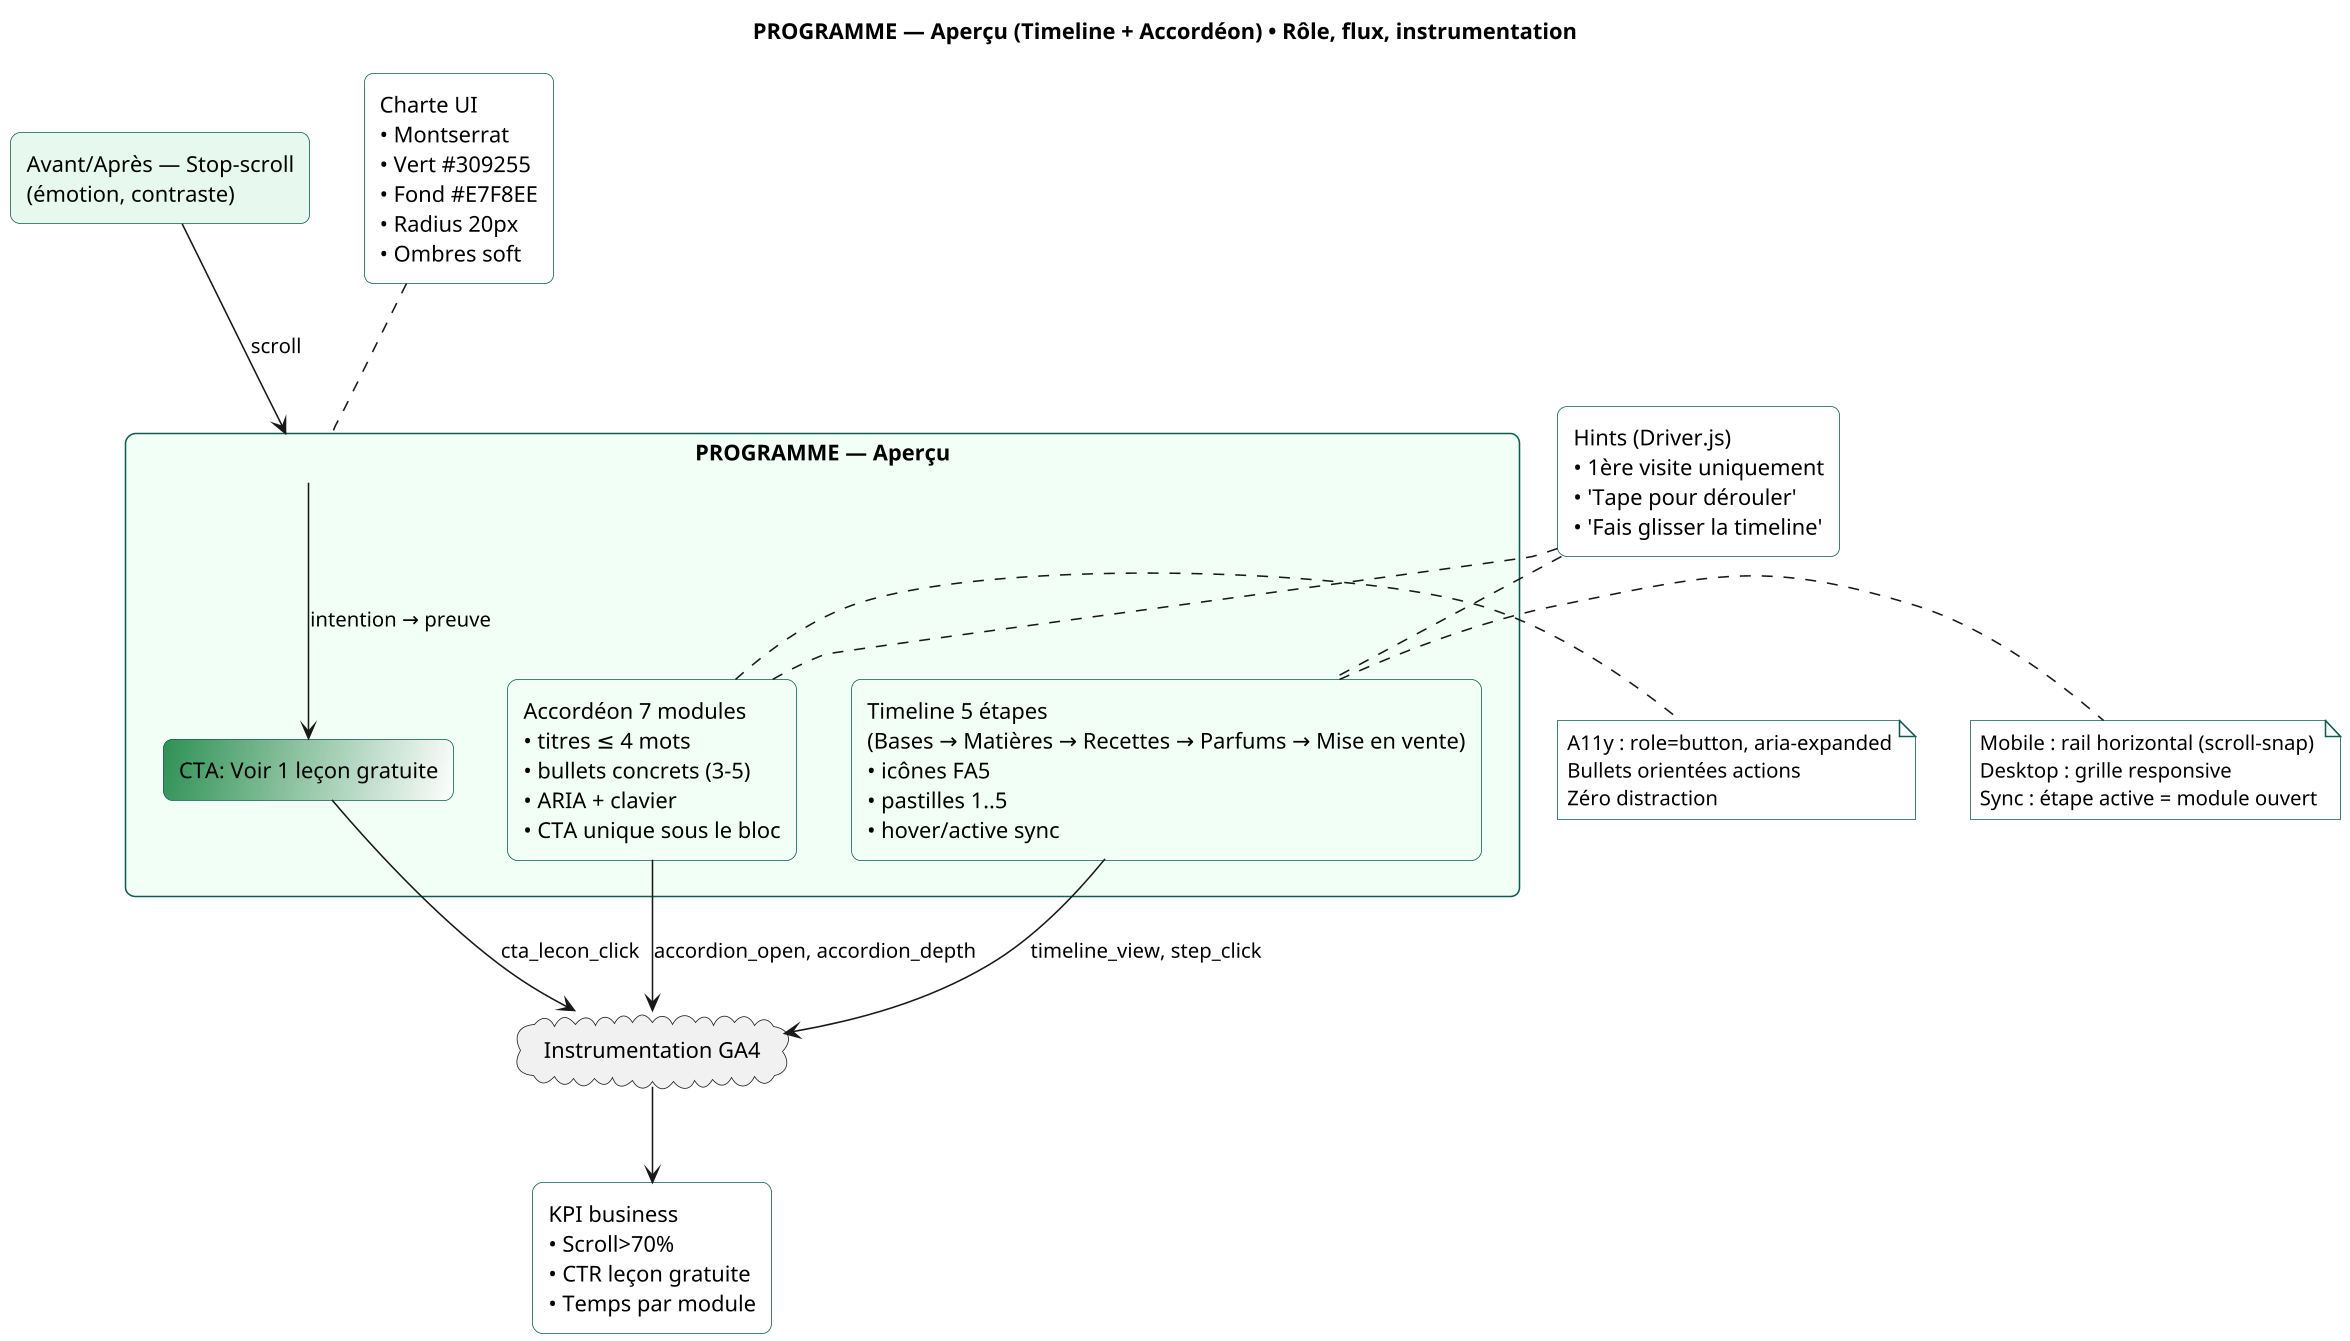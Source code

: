 @startuml
title PROGRAMME — Aperçu (Timeline + Accordéon) • Rôle, flux, instrumentation

skinparam dpi 150
skinparam rectangle {
  BackgroundColor #F2FFF7
  BorderColor #0D5C4F
  RoundCorner 12
}
skinparam note {
  BackgroundColor #FFFFFF
  BorderColor #0D5C4F
}

rectangle "Avant/Après — Stop-scroll\n(émotion, contraste)" as AA #E7F8EE
rectangle "PROGRAMME — Aperçu" as PROG {
  rectangle "Timeline 5 étapes\n(Bases → Matières → Recettes → Parfums → Mise en vente)\n• icônes FA5\n• pastilles 1..5\n• hover/active sync" as TL
  rectangle "Accordéon 7 modules\n• titres ≤ 4 mots\n• bullets concrets (3–5)\n• ARIA + clavier\n• CTA unique sous le bloc" as ACC
  rectangle "CTA: Voir 1 leçon gratuite" as CTA #309255/white
}

AA -down-> PROG : scroll
PROG -down-> CTA : intention → preuve

note right of TL
Mobile : rail horizontal (scroll-snap)
Desktop : grille responsive
Sync : étape active = module ouvert
end note

note right of ACC
A11y : role=button, aria-expanded
Bullets orientées actions
Zéro distraction
end note

rectangle "Hints (Driver.js)\n• 1ère visite uniquement\n• 'Tape pour dérouler'\n• 'Fais glisser la timeline'" as HINT #FFFFFF

HINT .. TL
HINT .. ACC

cloud "Instrumentation GA4" as GA4
TL --> GA4 : timeline_view, step_click
ACC --> GA4 : accordion_open, accordion_depth
CTA --> GA4 : cta_lecon_click

rectangle "KPI business\n• Scroll>70%\n• CTR leçon gratuite\n• Temps par module" as KPI #FFFFFF

GA4 --> KPI

rectangle "Charte UI\n• Montserrat\n• Vert #309255\n• Fond #E7F8EE\n• Radius 20px\n• Ombres soft" as UI #FFFFFF
UI .. PROG

@enduml
